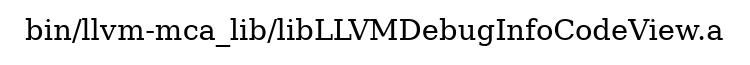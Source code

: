 digraph "bin/llvm-mca_lib/libLLVMDebugInfoCodeView.a" {
	label="bin/llvm-mca_lib/libLLVMDebugInfoCodeView.a";
	rankdir=LR;

}
